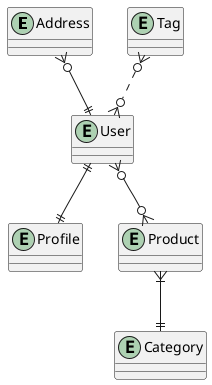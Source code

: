 @startuml EER

entity "Address"    as address {}
entity "User"       as user {}
entity "Profile"    as profile {}
entity "Tag"        as tag {}
entity "Product"    as product {}
entity "Category"   as category {}

' N..1
address }o--|| user     

' N..N
tag }o..o{ user         

' 1..1
user ||--|| profile     

' N..N
user }o--o{ product     

' N..1
product }|--|| category 

@enduml